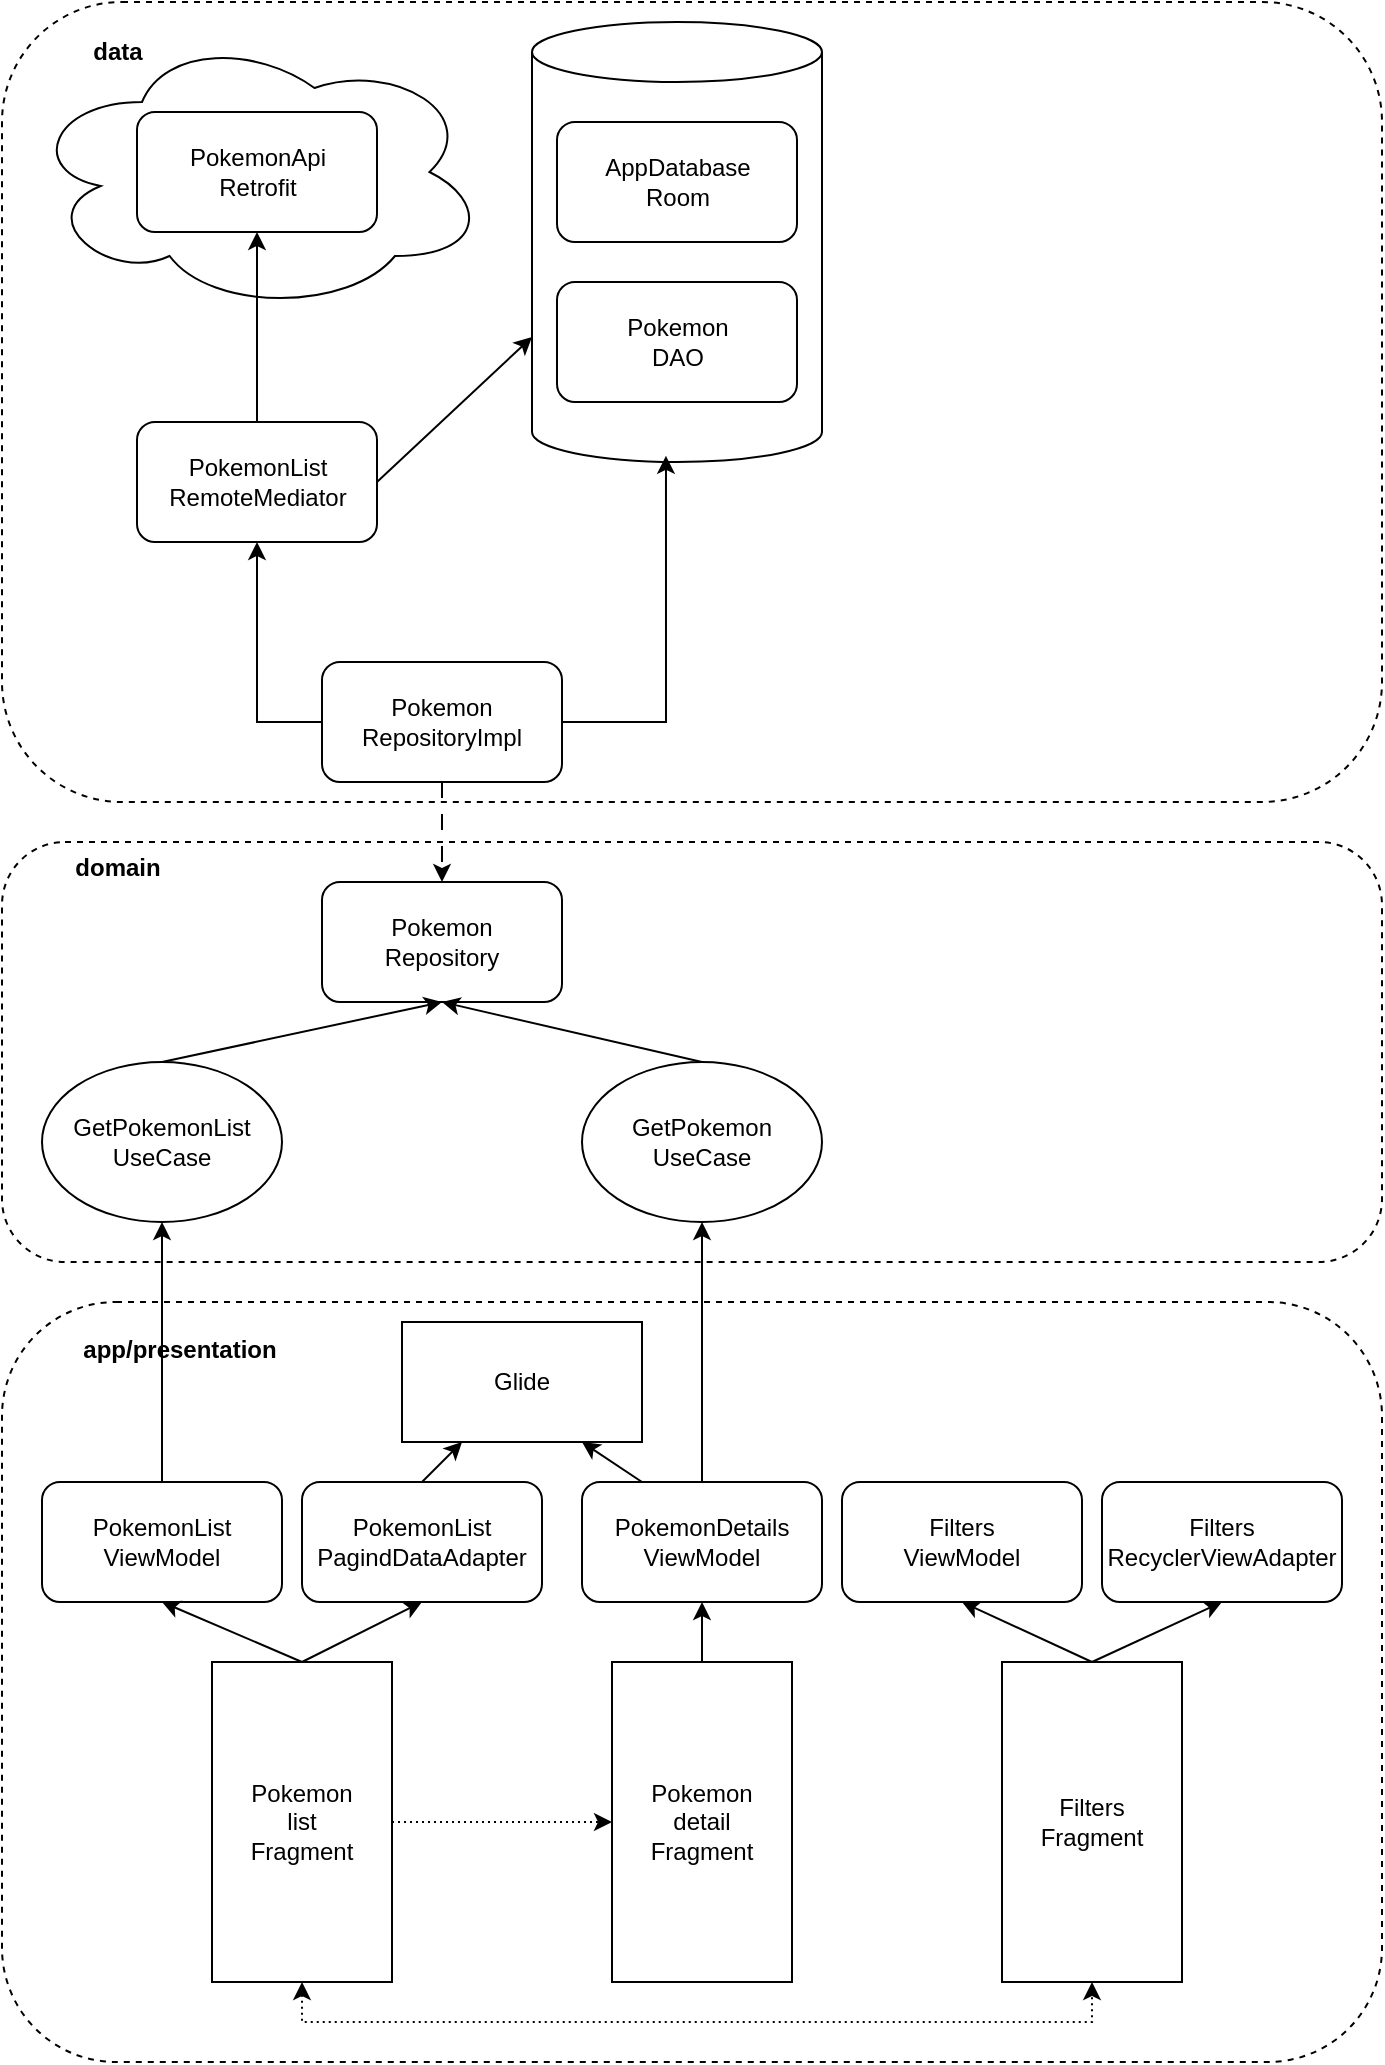 <mxfile version="28.0.6">
  <diagram name="Страница — 1" id="QTrl9ZXREi7WpJJHYUYm">
    <mxGraphModel dx="1341" dy="889" grid="1" gridSize="10" guides="1" tooltips="1" connect="1" arrows="1" fold="1" page="1" pageScale="1" pageWidth="827" pageHeight="1169" math="0" shadow="0">
      <root>
        <mxCell id="0" />
        <mxCell id="1" parent="0" />
        <mxCell id="qTGdVpBpQulgfOPe4ZZl-9" value="" style="group" vertex="1" connectable="0" parent="1">
          <mxGeometry x="110" y="750" width="690" height="380" as="geometry" />
        </mxCell>
        <mxCell id="qTGdVpBpQulgfOPe4ZZl-10" value="" style="rounded=1;whiteSpace=wrap;html=1;dashed=1;" vertex="1" parent="qTGdVpBpQulgfOPe4ZZl-9">
          <mxGeometry width="690" height="380" as="geometry" />
        </mxCell>
        <mxCell id="qTGdVpBpQulgfOPe4ZZl-11" value="app/presentation" style="text;html=1;align=center;verticalAlign=middle;whiteSpace=wrap;rounded=0;fontStyle=1" vertex="1" parent="qTGdVpBpQulgfOPe4ZZl-9">
          <mxGeometry x="53.912" width="70.169" height="47.5" as="geometry" />
        </mxCell>
        <mxCell id="8ZGkcxDZsAjdSK9xiKbH-52" value="" style="group" parent="1" vertex="1" connectable="0">
          <mxGeometry x="110" y="100" width="690" height="400" as="geometry" />
        </mxCell>
        <mxCell id="8ZGkcxDZsAjdSK9xiKbH-53" value="" style="rounded=1;whiteSpace=wrap;html=1;dashed=1;" parent="8ZGkcxDZsAjdSK9xiKbH-52" vertex="1">
          <mxGeometry width="690" height="400" as="geometry" />
        </mxCell>
        <mxCell id="8ZGkcxDZsAjdSK9xiKbH-54" value="data" style="text;html=1;align=center;verticalAlign=middle;whiteSpace=wrap;rounded=0;fontStyle=1" parent="8ZGkcxDZsAjdSK9xiKbH-52" vertex="1">
          <mxGeometry x="23.39" width="70.169" height="50" as="geometry" />
        </mxCell>
        <mxCell id="8ZGkcxDZsAjdSK9xiKbH-55" value="" style="group" parent="1" vertex="1" connectable="0">
          <mxGeometry x="122.5" y="115" width="230" height="140" as="geometry" />
        </mxCell>
        <mxCell id="8ZGkcxDZsAjdSK9xiKbH-22" value="" style="ellipse;shape=cloud;whiteSpace=wrap;html=1;" parent="8ZGkcxDZsAjdSK9xiKbH-55" vertex="1">
          <mxGeometry width="230" height="140" as="geometry" />
        </mxCell>
        <mxCell id="8ZGkcxDZsAjdSK9xiKbH-16" value="PokemonApi&lt;div&gt;Retrofit&lt;/div&gt;" style="rounded=1;whiteSpace=wrap;html=1;" parent="8ZGkcxDZsAjdSK9xiKbH-55" vertex="1">
          <mxGeometry x="55" y="40" width="120" height="60" as="geometry" />
        </mxCell>
        <mxCell id="8ZGkcxDZsAjdSK9xiKbH-30" value="" style="group" parent="1" vertex="1" connectable="0">
          <mxGeometry x="110" y="520" width="690" height="210" as="geometry" />
        </mxCell>
        <mxCell id="8ZGkcxDZsAjdSK9xiKbH-27" value="" style="rounded=1;whiteSpace=wrap;html=1;dashed=1;" parent="8ZGkcxDZsAjdSK9xiKbH-30" vertex="1">
          <mxGeometry width="690" height="210" as="geometry" />
        </mxCell>
        <mxCell id="8ZGkcxDZsAjdSK9xiKbH-28" value="domain" style="text;html=1;align=center;verticalAlign=middle;whiteSpace=wrap;rounded=0;fontStyle=1" parent="8ZGkcxDZsAjdSK9xiKbH-30" vertex="1">
          <mxGeometry x="23.39" width="70.169" height="26.25" as="geometry" />
        </mxCell>
        <mxCell id="8ZGkcxDZsAjdSK9xiKbH-58" style="edgeStyle=orthogonalEdgeStyle;rounded=0;orthogonalLoop=1;jettySize=auto;html=1;exitX=0.5;exitY=1;exitDx=0;exitDy=0;entryX=0.5;entryY=1;entryDx=0;entryDy=0;dashed=1;dashPattern=1 2;startArrow=classic;startFill=1;" parent="1" source="8ZGkcxDZsAjdSK9xiKbH-1" target="8ZGkcxDZsAjdSK9xiKbH-9" edge="1">
          <mxGeometry relative="1" as="geometry" />
        </mxCell>
        <mxCell id="8ZGkcxDZsAjdSK9xiKbH-1" value="Pokemon&lt;div&gt;list&lt;/div&gt;&lt;div&gt;Fragment&lt;/div&gt;" style="rounded=0;whiteSpace=wrap;html=1;shadow=0;imageWidth=24;" parent="1" vertex="1">
          <mxGeometry x="215" y="930" width="90" height="160" as="geometry" />
        </mxCell>
        <mxCell id="8ZGkcxDZsAjdSK9xiKbH-2" value="GetPokemonList&lt;div&gt;UseCase&lt;/div&gt;" style="ellipse;whiteSpace=wrap;html=1;" parent="1" vertex="1">
          <mxGeometry x="130" y="630" width="120" height="80" as="geometry" />
        </mxCell>
        <mxCell id="8ZGkcxDZsAjdSK9xiKbH-3" value="GetPokemon&lt;div&gt;UseCase&lt;/div&gt;" style="ellipse;whiteSpace=wrap;html=1;" parent="1" vertex="1">
          <mxGeometry x="400" y="630" width="120" height="80" as="geometry" />
        </mxCell>
        <mxCell id="8ZGkcxDZsAjdSK9xiKbH-5" value="Pokemon&lt;div&gt;Repository&lt;/div&gt;" style="rounded=1;whiteSpace=wrap;html=1;" parent="1" vertex="1">
          <mxGeometry x="270" y="540" width="120" height="60" as="geometry" />
        </mxCell>
        <mxCell id="8ZGkcxDZsAjdSK9xiKbH-8" value="Pokemon&lt;div&gt;detail&lt;/div&gt;&lt;div&gt;Fragment&lt;/div&gt;" style="rounded=0;whiteSpace=wrap;html=1;shadow=0;imageWidth=24;" parent="1" vertex="1">
          <mxGeometry x="415" y="930" width="90" height="160" as="geometry" />
        </mxCell>
        <mxCell id="8ZGkcxDZsAjdSK9xiKbH-9" value="Filters&lt;div&gt;Fragment&lt;/div&gt;" style="rounded=0;whiteSpace=wrap;html=1;shadow=0;imageWidth=24;" parent="1" vertex="1">
          <mxGeometry x="610" y="930" width="90" height="160" as="geometry" />
        </mxCell>
        <mxCell id="8ZGkcxDZsAjdSK9xiKbH-10" value="PokemonList&lt;br&gt;&lt;div&gt;&lt;span style=&quot;background-color: transparent; color: light-dark(rgb(0, 0, 0), rgb(255, 255, 255));&quot;&gt;PagindData&lt;/span&gt;Adapter&lt;/div&gt;" style="rounded=1;whiteSpace=wrap;html=1;" parent="1" vertex="1">
          <mxGeometry x="260" y="840" width="120" height="60" as="geometry" />
        </mxCell>
        <mxCell id="8ZGkcxDZsAjdSK9xiKbH-11" value="PokemonDetails&lt;div&gt;ViewModel&lt;/div&gt;" style="rounded=1;whiteSpace=wrap;html=1;" parent="1" vertex="1">
          <mxGeometry x="400" y="840" width="120" height="60" as="geometry" />
        </mxCell>
        <mxCell id="8ZGkcxDZsAjdSK9xiKbH-12" value="Filters&lt;div&gt;ViewModel&lt;/div&gt;" style="rounded=1;whiteSpace=wrap;html=1;" parent="1" vertex="1">
          <mxGeometry x="530" y="840" width="120" height="60" as="geometry" />
        </mxCell>
        <mxCell id="8ZGkcxDZsAjdSK9xiKbH-13" value="PokemonList&lt;br&gt;&lt;span style=&quot;background-color: transparent; color: light-dark(rgb(0, 0, 0), rgb(255, 255, 255));&quot;&gt;ViewModel&lt;/span&gt;" style="rounded=1;whiteSpace=wrap;html=1;" parent="1" vertex="1">
          <mxGeometry x="130" y="840" width="120" height="60" as="geometry" />
        </mxCell>
        <mxCell id="8ZGkcxDZsAjdSK9xiKbH-15" value="PokemonList&lt;div&gt;RemoteMediator&lt;/div&gt;" style="rounded=1;whiteSpace=wrap;html=1;" parent="1" vertex="1">
          <mxGeometry x="177.5" y="310" width="120" height="60" as="geometry" />
        </mxCell>
        <mxCell id="8ZGkcxDZsAjdSK9xiKbH-32" value="" style="endArrow=classic;html=1;rounded=0;exitX=0.5;exitY=0;exitDx=0;exitDy=0;entryX=0.5;entryY=1;entryDx=0;entryDy=0;" parent="1" source="8ZGkcxDZsAjdSK9xiKbH-13" target="8ZGkcxDZsAjdSK9xiKbH-2" edge="1">
          <mxGeometry width="50" height="50" relative="1" as="geometry">
            <mxPoint x="710" y="810" as="sourcePoint" />
            <mxPoint x="710" y="730" as="targetPoint" />
          </mxGeometry>
        </mxCell>
        <mxCell id="8ZGkcxDZsAjdSK9xiKbH-34" value="" style="endArrow=classic;html=1;rounded=0;exitX=0.5;exitY=0;exitDx=0;exitDy=0;entryX=0.5;entryY=1;entryDx=0;entryDy=0;" parent="1" source="8ZGkcxDZsAjdSK9xiKbH-11" target="8ZGkcxDZsAjdSK9xiKbH-3" edge="1">
          <mxGeometry width="50" height="50" relative="1" as="geometry">
            <mxPoint x="660" y="780" as="sourcePoint" />
            <mxPoint x="710" y="730" as="targetPoint" />
          </mxGeometry>
        </mxCell>
        <mxCell id="8ZGkcxDZsAjdSK9xiKbH-35" value="" style="endArrow=classic;html=1;rounded=0;exitX=0.5;exitY=0;exitDx=0;exitDy=0;entryX=0.5;entryY=1;entryDx=0;entryDy=0;" parent="1" source="8ZGkcxDZsAjdSK9xiKbH-1" target="8ZGkcxDZsAjdSK9xiKbH-10" edge="1">
          <mxGeometry width="50" height="50" relative="1" as="geometry">
            <mxPoint x="660" y="750" as="sourcePoint" />
            <mxPoint x="710" y="700" as="targetPoint" />
          </mxGeometry>
        </mxCell>
        <mxCell id="8ZGkcxDZsAjdSK9xiKbH-36" value="" style="endArrow=classic;html=1;rounded=0;exitX=0.5;exitY=0;exitDx=0;exitDy=0;entryX=0.5;entryY=1;entryDx=0;entryDy=0;" parent="1" source="8ZGkcxDZsAjdSK9xiKbH-1" target="8ZGkcxDZsAjdSK9xiKbH-13" edge="1">
          <mxGeometry width="50" height="50" relative="1" as="geometry">
            <mxPoint x="660" y="750" as="sourcePoint" />
            <mxPoint x="710" y="700" as="targetPoint" />
          </mxGeometry>
        </mxCell>
        <mxCell id="8ZGkcxDZsAjdSK9xiKbH-37" value="" style="endArrow=classic;html=1;rounded=0;exitX=0.5;exitY=0;exitDx=0;exitDy=0;entryX=0.5;entryY=1;entryDx=0;entryDy=0;" parent="1" source="8ZGkcxDZsAjdSK9xiKbH-8" target="8ZGkcxDZsAjdSK9xiKbH-11" edge="1">
          <mxGeometry width="50" height="50" relative="1" as="geometry">
            <mxPoint x="660" y="750" as="sourcePoint" />
            <mxPoint x="710" y="700" as="targetPoint" />
          </mxGeometry>
        </mxCell>
        <mxCell id="8ZGkcxDZsAjdSK9xiKbH-38" value="" style="endArrow=classic;html=1;rounded=0;exitX=0.5;exitY=0;exitDx=0;exitDy=0;entryX=0.5;entryY=1;entryDx=0;entryDy=0;" parent="1" source="8ZGkcxDZsAjdSK9xiKbH-9" target="8ZGkcxDZsAjdSK9xiKbH-12" edge="1">
          <mxGeometry width="50" height="50" relative="1" as="geometry">
            <mxPoint x="660" y="750" as="sourcePoint" />
            <mxPoint x="710" y="700" as="targetPoint" />
          </mxGeometry>
        </mxCell>
        <mxCell id="8ZGkcxDZsAjdSK9xiKbH-40" value="" style="endArrow=classic;html=1;rounded=0;exitX=0.5;exitY=0;exitDx=0;exitDy=0;entryX=0.5;entryY=1;entryDx=0;entryDy=0;" parent="1" source="8ZGkcxDZsAjdSK9xiKbH-2" target="8ZGkcxDZsAjdSK9xiKbH-5" edge="1">
          <mxGeometry width="50" height="50" relative="1" as="geometry">
            <mxPoint x="570" y="620" as="sourcePoint" />
            <mxPoint x="620" y="570" as="targetPoint" />
          </mxGeometry>
        </mxCell>
        <mxCell id="8ZGkcxDZsAjdSK9xiKbH-41" value="" style="endArrow=classic;html=1;rounded=0;exitX=0.5;exitY=0;exitDx=0;exitDy=0;entryX=0.5;entryY=1;entryDx=0;entryDy=0;" parent="1" source="8ZGkcxDZsAjdSK9xiKbH-3" target="8ZGkcxDZsAjdSK9xiKbH-5" edge="1">
          <mxGeometry width="50" height="50" relative="1" as="geometry">
            <mxPoint x="570" y="620" as="sourcePoint" />
            <mxPoint x="470" y="540" as="targetPoint" />
          </mxGeometry>
        </mxCell>
        <mxCell id="8ZGkcxDZsAjdSK9xiKbH-43" value="" style="endArrow=classic;html=1;rounded=0;dashed=1;dashPattern=8 8;exitX=0.5;exitY=1;exitDx=0;exitDy=0;entryX=0.5;entryY=0;entryDx=0;entryDy=0;" parent="1" source="8ZGkcxDZsAjdSK9xiKbH-14" target="8ZGkcxDZsAjdSK9xiKbH-5" edge="1">
          <mxGeometry width="50" height="50" relative="1" as="geometry">
            <mxPoint x="255" y="490" as="sourcePoint" />
            <mxPoint x="305" y="440" as="targetPoint" />
          </mxGeometry>
        </mxCell>
        <mxCell id="8ZGkcxDZsAjdSK9xiKbH-50" value="" style="endArrow=classic;html=1;rounded=0;exitX=0.5;exitY=0;exitDx=0;exitDy=0;entryX=0.5;entryY=1;entryDx=0;entryDy=0;" parent="1" source="8ZGkcxDZsAjdSK9xiKbH-15" target="8ZGkcxDZsAjdSK9xiKbH-16" edge="1">
          <mxGeometry width="50" height="50" relative="1" as="geometry">
            <mxPoint x="90" y="300" as="sourcePoint" />
            <mxPoint x="140" y="250" as="targetPoint" />
          </mxGeometry>
        </mxCell>
        <mxCell id="8ZGkcxDZsAjdSK9xiKbH-57" value="" style="endArrow=classic;html=1;rounded=0;exitX=1;exitY=0.5;exitDx=0;exitDy=0;entryX=0;entryY=0.5;entryDx=0;entryDy=0;dashed=1;dashPattern=1 2;" parent="1" source="8ZGkcxDZsAjdSK9xiKbH-1" target="8ZGkcxDZsAjdSK9xiKbH-8" edge="1">
          <mxGeometry width="50" height="50" relative="1" as="geometry">
            <mxPoint x="760" y="920" as="sourcePoint" />
            <mxPoint x="810" y="870" as="targetPoint" />
          </mxGeometry>
        </mxCell>
        <mxCell id="8ZGkcxDZsAjdSK9xiKbH-59" value="" style="endArrow=classic;html=1;rounded=0;entryX=0;entryY=0;entryDx=0;entryDy=157.5;entryPerimeter=0;exitX=1;exitY=0.5;exitDx=0;exitDy=0;" parent="1" source="8ZGkcxDZsAjdSK9xiKbH-15" target="8ZGkcxDZsAjdSK9xiKbH-20" edge="1">
          <mxGeometry width="50" height="50" relative="1" as="geometry">
            <mxPoint x="10" y="520" as="sourcePoint" />
            <mxPoint x="60" y="470" as="targetPoint" />
          </mxGeometry>
        </mxCell>
        <mxCell id="qTGdVpBpQulgfOPe4ZZl-2" value="Glide" style="rounded=0;whiteSpace=wrap;html=1;" vertex="1" parent="1">
          <mxGeometry x="310" y="760" width="120" height="60" as="geometry" />
        </mxCell>
        <mxCell id="qTGdVpBpQulgfOPe4ZZl-8" style="edgeStyle=orthogonalEdgeStyle;rounded=0;orthogonalLoop=1;jettySize=auto;html=1;exitX=0;exitY=0.5;exitDx=0;exitDy=0;entryX=0.5;entryY=1;entryDx=0;entryDy=0;" edge="1" parent="1" source="8ZGkcxDZsAjdSK9xiKbH-14" target="8ZGkcxDZsAjdSK9xiKbH-15">
          <mxGeometry relative="1" as="geometry" />
        </mxCell>
        <mxCell id="8ZGkcxDZsAjdSK9xiKbH-14" value="Pokemon&lt;div&gt;RepositoryImpl&lt;/div&gt;" style="rounded=1;whiteSpace=wrap;html=1;" parent="1" vertex="1">
          <mxGeometry x="270" y="430" width="120" height="60" as="geometry" />
        </mxCell>
        <mxCell id="8ZGkcxDZsAjdSK9xiKbH-20" value="" style="shape=cylinder3;whiteSpace=wrap;html=1;boundedLbl=1;backgroundOutline=1;size=15;" parent="1" vertex="1">
          <mxGeometry x="375" y="110" width="145" height="220" as="geometry" />
        </mxCell>
        <mxCell id="8ZGkcxDZsAjdSK9xiKbH-17" value="AppDatabase&lt;div&gt;Room&lt;/div&gt;" style="rounded=1;whiteSpace=wrap;html=1;" parent="1" vertex="1">
          <mxGeometry x="387.5" y="160" width="120" height="60" as="geometry" />
        </mxCell>
        <mxCell id="8ZGkcxDZsAjdSK9xiKbH-18" value="Pokemon&lt;div&gt;DAO&lt;/div&gt;" style="rounded=1;whiteSpace=wrap;html=1;" parent="1" vertex="1">
          <mxGeometry x="387.5" y="240" width="120" height="60" as="geometry" />
        </mxCell>
        <mxCell id="qTGdVpBpQulgfOPe4ZZl-4" value="" style="endArrow=classic;html=1;rounded=0;exitX=0.5;exitY=0;exitDx=0;exitDy=0;entryX=0.25;entryY=1;entryDx=0;entryDy=0;" edge="1" parent="1" source="8ZGkcxDZsAjdSK9xiKbH-10" target="qTGdVpBpQulgfOPe4ZZl-2">
          <mxGeometry width="50" height="50" relative="1" as="geometry">
            <mxPoint x="70" y="850" as="sourcePoint" />
            <mxPoint x="120" y="800" as="targetPoint" />
          </mxGeometry>
        </mxCell>
        <mxCell id="qTGdVpBpQulgfOPe4ZZl-5" value="" style="endArrow=classic;html=1;rounded=0;exitX=0.25;exitY=0;exitDx=0;exitDy=0;entryX=0.75;entryY=1;entryDx=0;entryDy=0;" edge="1" parent="1" source="8ZGkcxDZsAjdSK9xiKbH-11" target="qTGdVpBpQulgfOPe4ZZl-2">
          <mxGeometry width="50" height="50" relative="1" as="geometry">
            <mxPoint x="240" y="810" as="sourcePoint" />
            <mxPoint x="290" y="760" as="targetPoint" />
          </mxGeometry>
        </mxCell>
        <mxCell id="qTGdVpBpQulgfOPe4ZZl-7" style="edgeStyle=orthogonalEdgeStyle;rounded=0;orthogonalLoop=1;jettySize=auto;html=1;exitX=1;exitY=0.5;exitDx=0;exitDy=0;entryX=0.462;entryY=0.986;entryDx=0;entryDy=0;entryPerimeter=0;" edge="1" parent="1" source="8ZGkcxDZsAjdSK9xiKbH-14" target="8ZGkcxDZsAjdSK9xiKbH-20">
          <mxGeometry relative="1" as="geometry" />
        </mxCell>
        <mxCell id="qTGdVpBpQulgfOPe4ZZl-12" value="Filters&lt;br&gt;&lt;div&gt;RecyclerViewAdapter&lt;/div&gt;" style="rounded=1;whiteSpace=wrap;html=1;" vertex="1" parent="1">
          <mxGeometry x="660" y="840" width="120" height="60" as="geometry" />
        </mxCell>
        <mxCell id="qTGdVpBpQulgfOPe4ZZl-13" value="" style="endArrow=classic;html=1;rounded=0;exitX=0.5;exitY=0;exitDx=0;exitDy=0;entryX=0.5;entryY=1;entryDx=0;entryDy=0;" edge="1" parent="1" source="8ZGkcxDZsAjdSK9xiKbH-9" target="qTGdVpBpQulgfOPe4ZZl-12">
          <mxGeometry width="50" height="50" relative="1" as="geometry">
            <mxPoint x="760" y="1000" as="sourcePoint" />
            <mxPoint x="810" y="950" as="targetPoint" />
          </mxGeometry>
        </mxCell>
      </root>
    </mxGraphModel>
  </diagram>
</mxfile>
